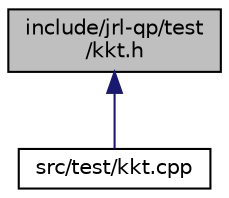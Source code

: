 digraph "include/jrl-qp/test/kkt.h"
{
  edge [fontname="Helvetica",fontsize="10",labelfontname="Helvetica",labelfontsize="10"];
  node [fontname="Helvetica",fontsize="10",shape=record];
  Node5 [label="include/jrl-qp/test\l/kkt.h",height=0.2,width=0.4,color="black", fillcolor="grey75", style="filled", fontcolor="black"];
  Node5 -> Node6 [dir="back",color="midnightblue",fontsize="10",style="solid",fontname="Helvetica"];
  Node6 [label="src/test/kkt.cpp",height=0.2,width=0.4,color="black", fillcolor="white", style="filled",URL="$kkt_8cpp.html"];
}

